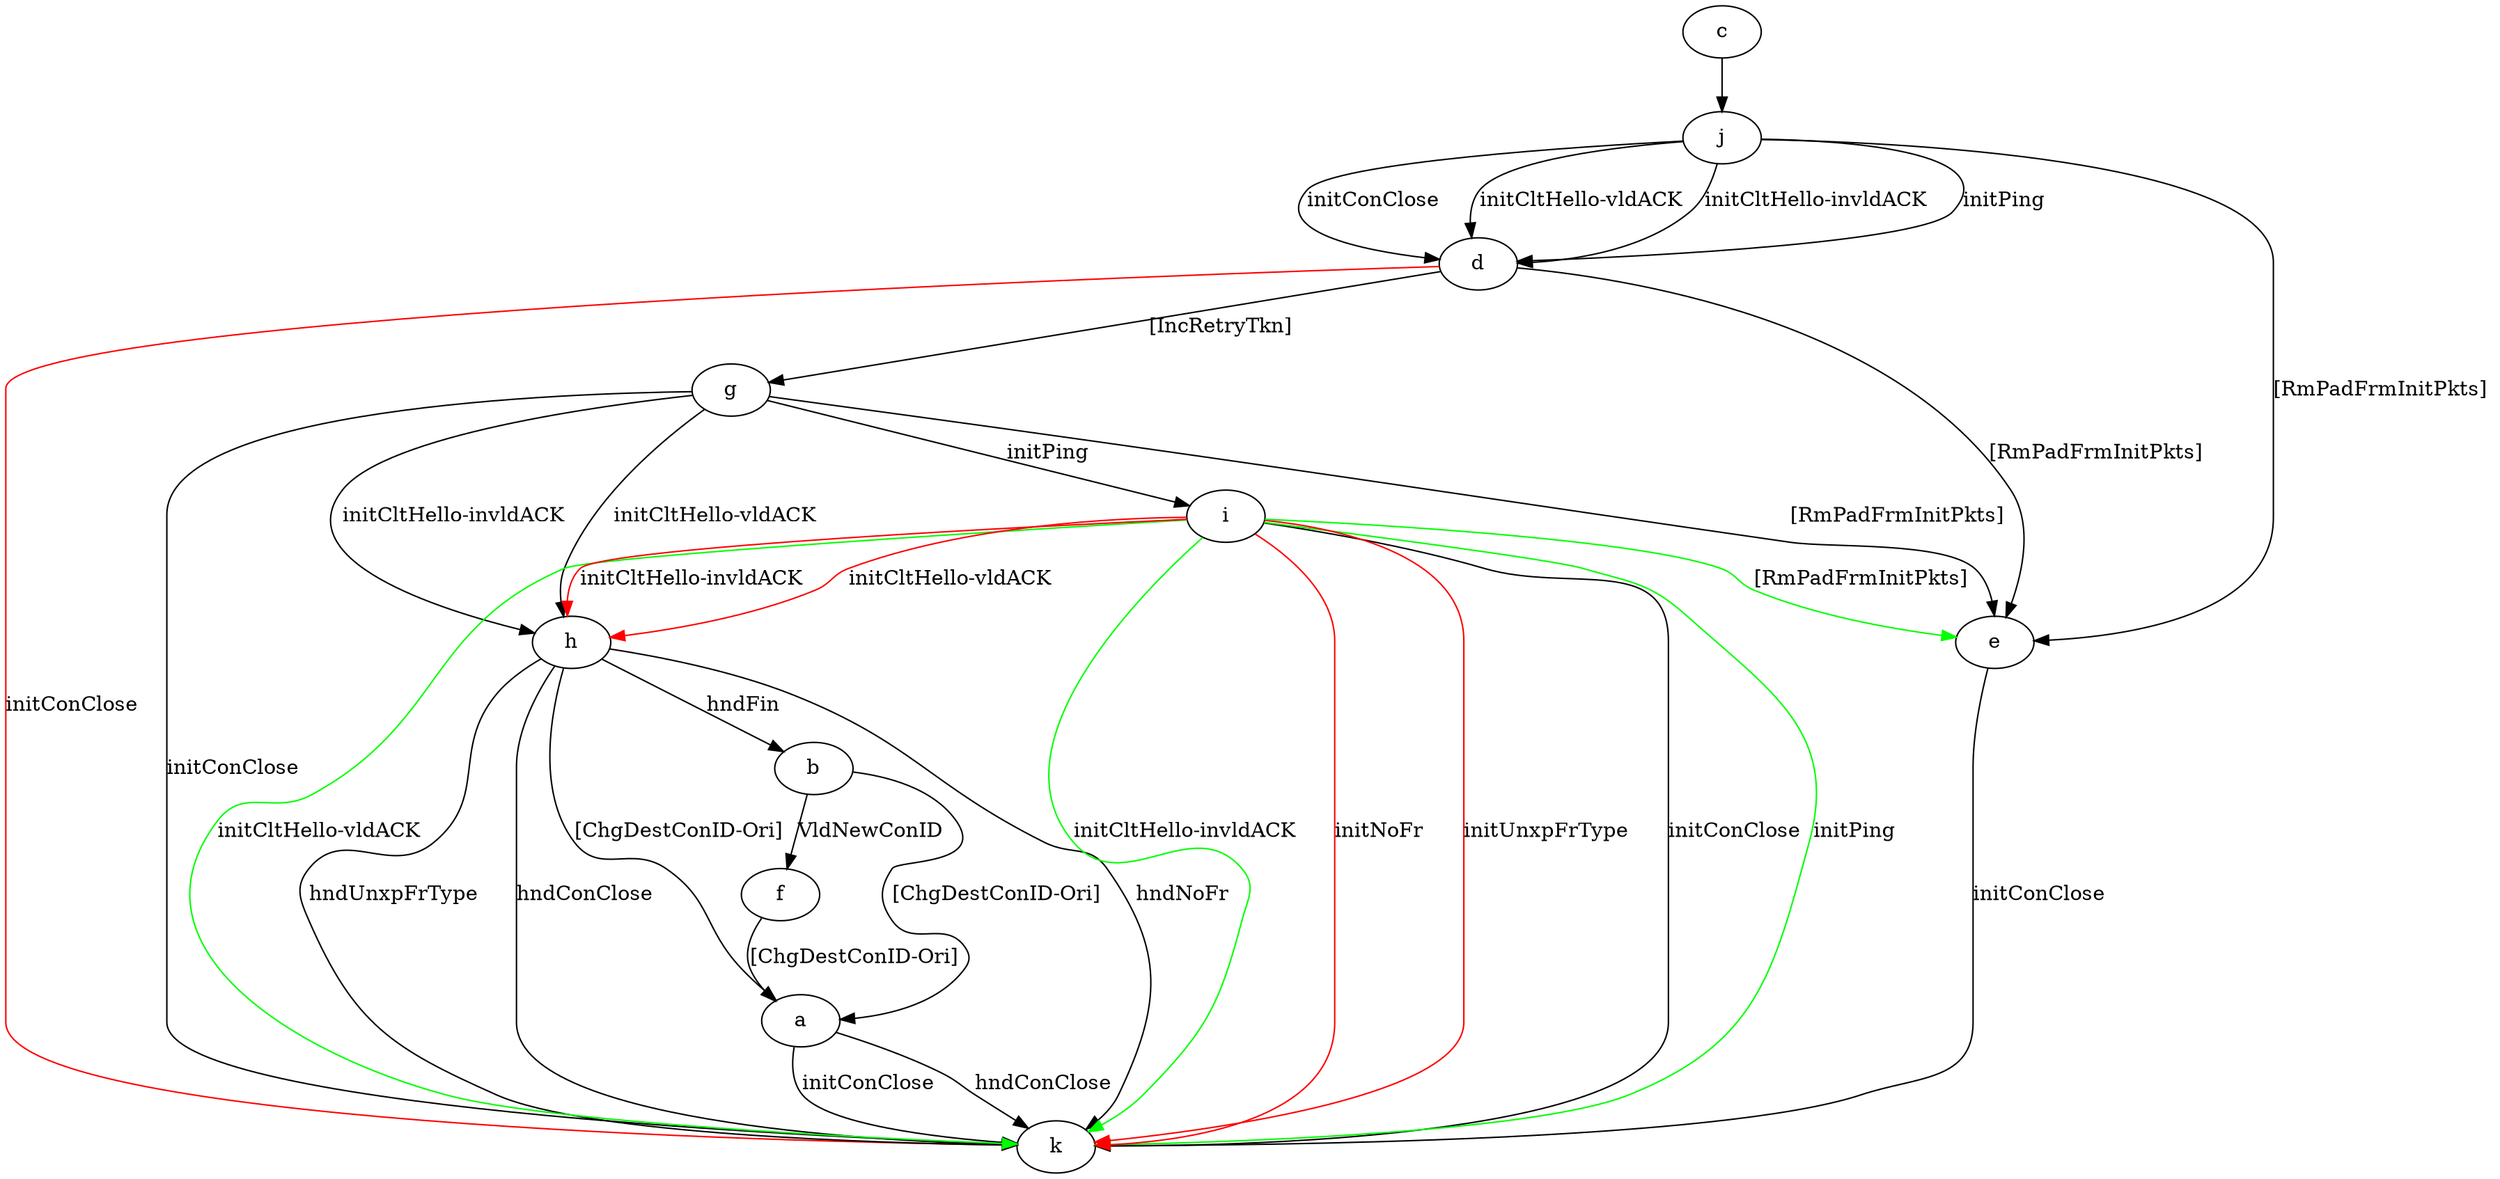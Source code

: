 digraph "" {
	a -> k	[key=0,
		label="initConClose "];
	a -> k	[key=1,
		label="hndConClose "];
	b -> a	[key=0,
		label="[ChgDestConID-Ori] "];
	b -> f	[key=0,
		label="VldNewConID "];
	c -> j	[key=0];
	d -> e	[key=0,
		label="[RmPadFrmInitPkts] "];
	d -> g	[key=0,
		label="[IncRetryTkn] "];
	d -> k	[key=0,
		color=red,
		label="initConClose "];
	e -> k	[key=0,
		label="initConClose "];
	f -> a	[key=0,
		label="[ChgDestConID-Ori] "];
	g -> e	[key=0,
		label="[RmPadFrmInitPkts] "];
	g -> h	[key=0,
		label="initCltHello-vldACK "];
	g -> h	[key=1,
		label="initCltHello-invldACK "];
	g -> i	[key=0,
		label="initPing "];
	g -> k	[key=0,
		label="initConClose "];
	h -> a	[key=0,
		label="[ChgDestConID-Ori] "];
	h -> b	[key=0,
		label="hndFin "];
	h -> k	[key=0,
		label="hndNoFr "];
	h -> k	[key=1,
		label="hndUnxpFrType "];
	h -> k	[key=2,
		label="hndConClose "];
	i -> e	[key=0,
		color=green,
		label="[RmPadFrmInitPkts] "];
	i -> h	[key=0,
		color=red,
		label="initCltHello-vldACK "];
	i -> h	[key=1,
		color=red,
		label="initCltHello-invldACK "];
	i -> k	[key=0,
		label="initConClose "];
	i -> k	[key=1,
		color=green,
		label="initPing "];
	i -> k	[key=2,
		color=green,
		label="initCltHello-vldACK "];
	i -> k	[key=3,
		color=green,
		label="initCltHello-invldACK "];
	i -> k	[key=4,
		color=red,
		label="initNoFr "];
	i -> k	[key=5,
		color=red,
		label="initUnxpFrType "];
	j -> d	[key=0,
		label="initPing "];
	j -> d	[key=1,
		label="initConClose "];
	j -> d	[key=2,
		label="initCltHello-vldACK "];
	j -> d	[key=3,
		label="initCltHello-invldACK "];
	j -> e	[key=0,
		label="[RmPadFrmInitPkts] "];
}
